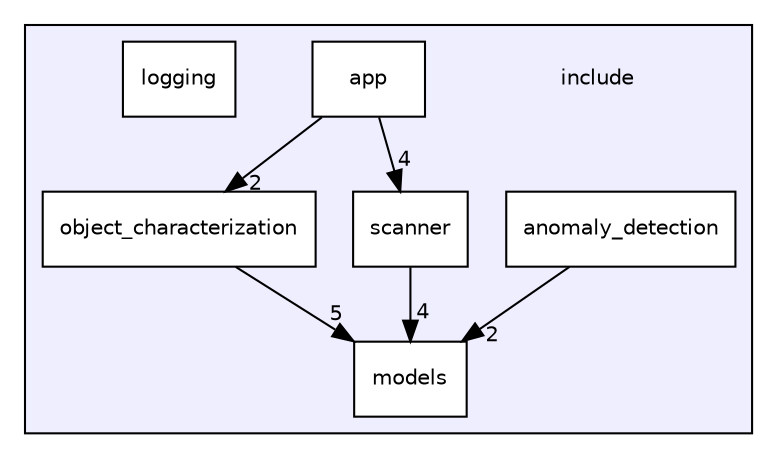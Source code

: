 digraph "include" {
  compound=true
  node [ fontsize="10", fontname="Helvetica"];
  edge [ labelfontsize="10", labelfontname="Helvetica"];
  subgraph clusterdir_d44c64559bbebec7f509842c48db8b23 {
    graph [ bgcolor="#eeeeff", pencolor="black", label="" URL="dir_d44c64559bbebec7f509842c48db8b23.html"];
    dir_d44c64559bbebec7f509842c48db8b23 [shape=plaintext label="include"];
    dir_126f0d9012b94ea5e5efb6af0923caad [shape=box label="anomaly_detection" color="black" fillcolor="white" style="filled" URL="dir_126f0d9012b94ea5e5efb6af0923caad.html"];
    dir_98ff7954eb3842da01d2ae02361edfa5 [shape=box label="app" color="black" fillcolor="white" style="filled" URL="dir_98ff7954eb3842da01d2ae02361edfa5.html"];
    dir_7188461832bb92671066220d237ea5f7 [shape=box label="logging" color="black" fillcolor="white" style="filled" URL="dir_7188461832bb92671066220d237ea5f7.html"];
    dir_828b612f8450ccb3091aade92090c8e3 [shape=box label="models" color="black" fillcolor="white" style="filled" URL="dir_828b612f8450ccb3091aade92090c8e3.html"];
    dir_e6a46eaf5f0c8c3e11609743177702c5 [shape=box label="object_characterization" color="black" fillcolor="white" style="filled" URL="dir_e6a46eaf5f0c8c3e11609743177702c5.html"];
    dir_e89ff169d3e8e77f69d16b855fc26496 [shape=box label="scanner" color="black" fillcolor="white" style="filled" URL="dir_e89ff169d3e8e77f69d16b855fc26496.html"];
  }
  dir_e6a46eaf5f0c8c3e11609743177702c5->dir_828b612f8450ccb3091aade92090c8e3 [headlabel="5", labeldistance=1.5 headhref="dir_000005_000004.html"];
  dir_126f0d9012b94ea5e5efb6af0923caad->dir_828b612f8450ccb3091aade92090c8e3 [headlabel="2", labeldistance=1.5 headhref="dir_000001_000004.html"];
  dir_e89ff169d3e8e77f69d16b855fc26496->dir_828b612f8450ccb3091aade92090c8e3 [headlabel="4", labeldistance=1.5 headhref="dir_000006_000004.html"];
  dir_98ff7954eb3842da01d2ae02361edfa5->dir_e6a46eaf5f0c8c3e11609743177702c5 [headlabel="2", labeldistance=1.5 headhref="dir_000002_000005.html"];
  dir_98ff7954eb3842da01d2ae02361edfa5->dir_e89ff169d3e8e77f69d16b855fc26496 [headlabel="4", labeldistance=1.5 headhref="dir_000002_000006.html"];
}
